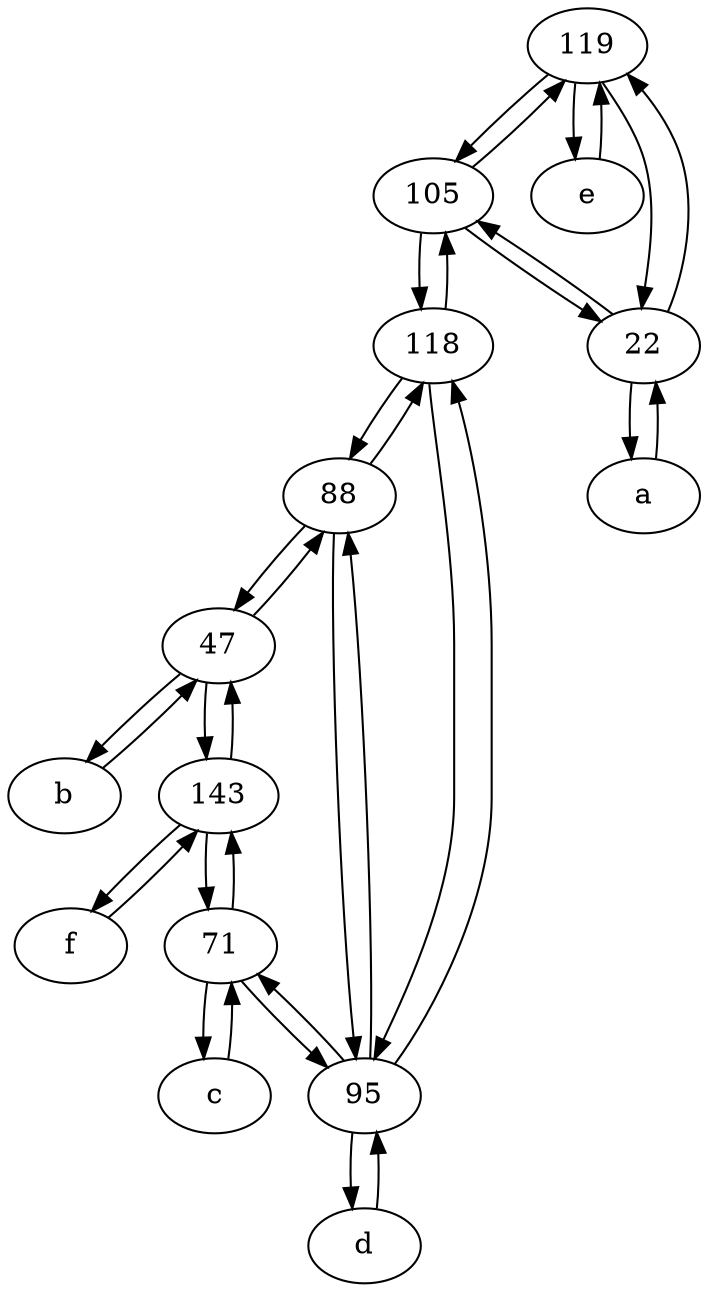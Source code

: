 digraph  {
	119;
	105;
	143;
	d [pos="20,30!"];
	c [pos="20,10!"];
	47;
	118;
	71;
	b [pos="50,20!"];
	e [pos="30,50!"];
	95;
	f [pos="15,45!"];
	22;
	88;
	a [pos="40,10!"];
	47 -> 143;
	71 -> 143;
	f -> 143;
	88 -> 47;
	119 -> e;
	e -> 119;
	71 -> c;
	105 -> 119;
	c -> 71;
	95 -> d;
	b -> 47;
	88 -> 95;
	22 -> 105;
	143 -> f;
	d -> 95;
	118 -> 95;
	118 -> 88;
	22 -> a;
	47 -> 88;
	95 -> 118;
	95 -> 71;
	143 -> 71;
	143 -> 47;
	88 -> 118;
	105 -> 118;
	105 -> 22;
	a -> 22;
	47 -> b;
	22 -> 119;
	119 -> 22;
	119 -> 105;
	118 -> 105;
	71 -> 95;
	95 -> 88;

	}